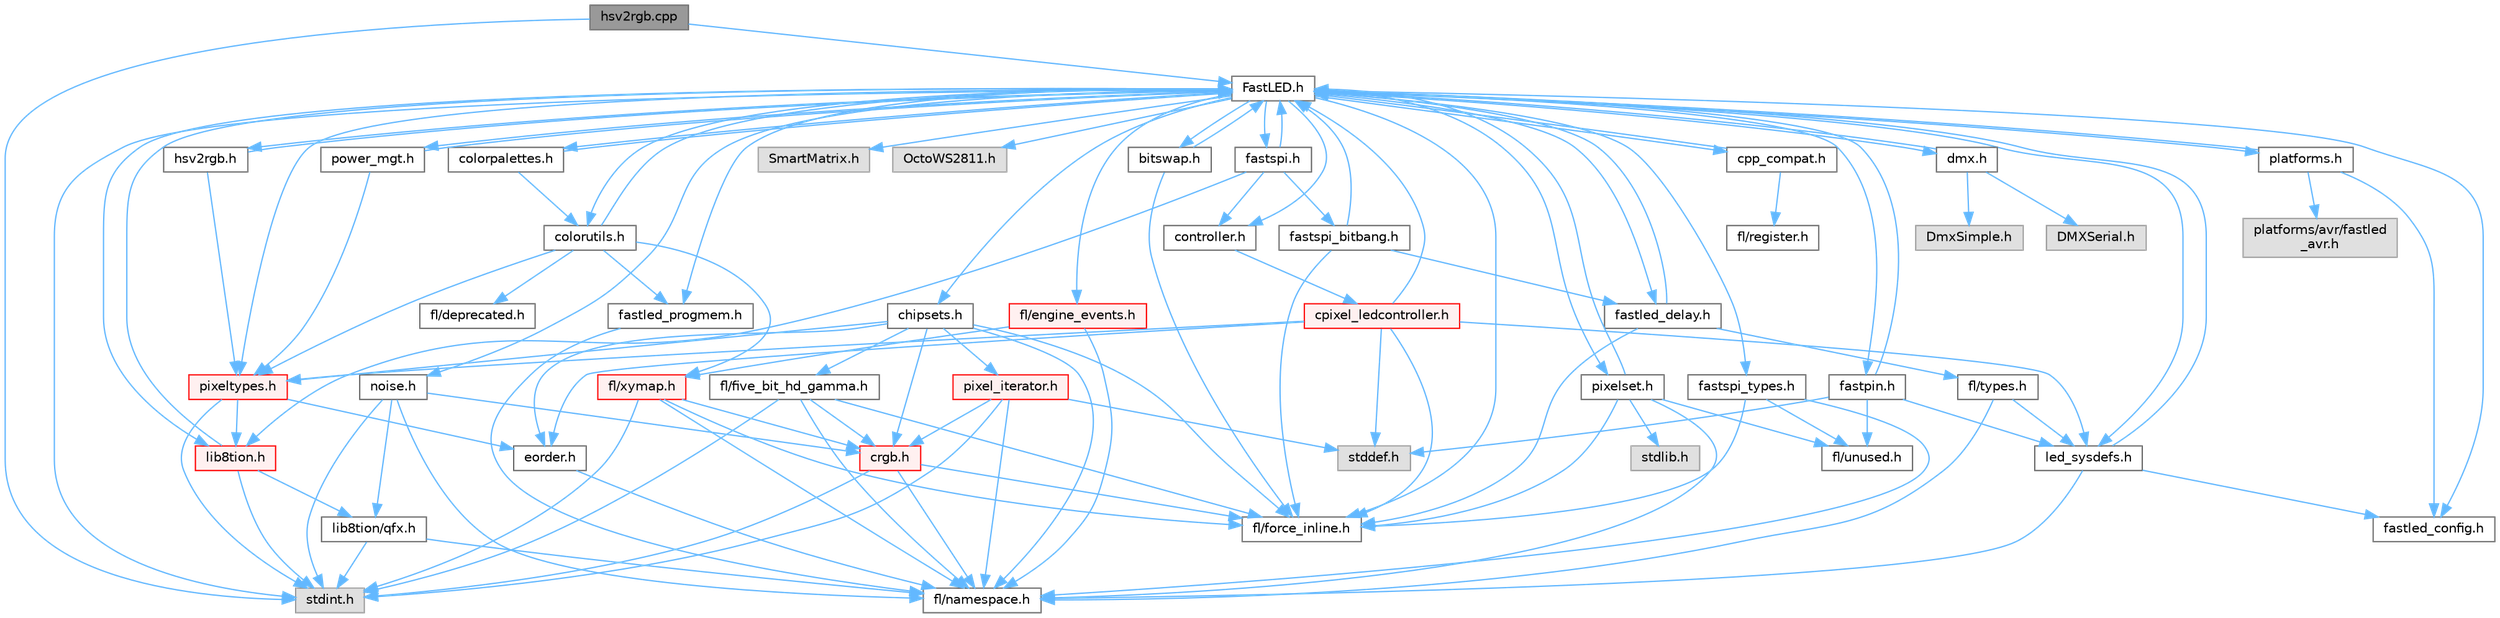 digraph "hsv2rgb.cpp"
{
 // INTERACTIVE_SVG=YES
 // LATEX_PDF_SIZE
  bgcolor="transparent";
  edge [fontname=Helvetica,fontsize=10,labelfontname=Helvetica,labelfontsize=10];
  node [fontname=Helvetica,fontsize=10,shape=box,height=0.2,width=0.4];
  Node1 [id="Node000001",label="hsv2rgb.cpp",height=0.2,width=0.4,color="gray40", fillcolor="grey60", style="filled", fontcolor="black",tooltip="Functions to convert from the HSV colorspace to the RGB colorspace."];
  Node1 -> Node2 [id="edge1_Node000001_Node000002",color="steelblue1",style="solid",tooltip=" "];
  Node2 [id="Node000002",label="stdint.h",height=0.2,width=0.4,color="grey60", fillcolor="#E0E0E0", style="filled",tooltip=" "];
  Node1 -> Node3 [id="edge2_Node000001_Node000003",color="steelblue1",style="solid",tooltip=" "];
  Node3 [id="Node000003",label="FastLED.h",height=0.2,width=0.4,color="grey40", fillcolor="white", style="filled",URL="$db/d97/_fast_l_e_d_8h.html",tooltip="central include file for FastLED, defines the CFastLED class/object"];
  Node3 -> Node2 [id="edge3_Node000003_Node000002",color="steelblue1",style="solid",tooltip=" "];
  Node3 -> Node4 [id="edge4_Node000003_Node000004",color="steelblue1",style="solid",tooltip=" "];
  Node4 [id="Node000004",label="SmartMatrix.h",height=0.2,width=0.4,color="grey60", fillcolor="#E0E0E0", style="filled",tooltip=" "];
  Node3 -> Node5 [id="edge5_Node000003_Node000005",color="steelblue1",style="solid",tooltip=" "];
  Node5 [id="Node000005",label="OctoWS2811.h",height=0.2,width=0.4,color="grey60", fillcolor="#E0E0E0", style="filled",tooltip=" "];
  Node3 -> Node6 [id="edge6_Node000003_Node000006",color="steelblue1",style="solid",tooltip=" "];
  Node6 [id="Node000006",label="fl/force_inline.h",height=0.2,width=0.4,color="grey40", fillcolor="white", style="filled",URL="$d8/d2d/fl_2force__inline_8h.html",tooltip=" "];
  Node3 -> Node7 [id="edge7_Node000003_Node000007",color="steelblue1",style="solid",tooltip=" "];
  Node7 [id="Node000007",label="cpp_compat.h",height=0.2,width=0.4,color="grey40", fillcolor="white", style="filled",URL="$d9/d13/cpp__compat_8h.html",tooltip="Compatibility functions based on C++ version."];
  Node7 -> Node3 [id="edge8_Node000007_Node000003",color="steelblue1",style="solid",tooltip=" "];
  Node7 -> Node8 [id="edge9_Node000007_Node000008",color="steelblue1",style="solid",tooltip=" "];
  Node8 [id="Node000008",label="fl/register.h",height=0.2,width=0.4,color="grey40", fillcolor="white", style="filled",URL="$d8/dc1/fl_2register_8h.html",tooltip=" "];
  Node3 -> Node9 [id="edge10_Node000003_Node000009",color="steelblue1",style="solid",tooltip=" "];
  Node9 [id="Node000009",label="fastled_config.h",height=0.2,width=0.4,color="grey40", fillcolor="white", style="filled",URL="$d5/d11/fastled__config_8h.html",tooltip="Contains definitions that can be used to configure FastLED at compile time."];
  Node3 -> Node10 [id="edge11_Node000003_Node000010",color="steelblue1",style="solid",tooltip=" "];
  Node10 [id="Node000010",label="led_sysdefs.h",height=0.2,width=0.4,color="grey40", fillcolor="white", style="filled",URL="$d9/d3e/led__sysdefs_8h.html",tooltip="Determines which platform system definitions to include."];
  Node10 -> Node3 [id="edge12_Node000010_Node000003",color="steelblue1",style="solid",tooltip=" "];
  Node10 -> Node9 [id="edge13_Node000010_Node000009",color="steelblue1",style="solid",tooltip=" "];
  Node10 -> Node11 [id="edge14_Node000010_Node000011",color="steelblue1",style="solid",tooltip=" "];
  Node11 [id="Node000011",label="fl/namespace.h",height=0.2,width=0.4,color="grey40", fillcolor="white", style="filled",URL="$df/d2a/namespace_8h.html",tooltip="Implements the FastLED namespace macros."];
  Node3 -> Node12 [id="edge15_Node000003_Node000012",color="steelblue1",style="solid",tooltip=" "];
  Node12 [id="Node000012",label="fastled_delay.h",height=0.2,width=0.4,color="grey40", fillcolor="white", style="filled",URL="$d0/da8/fastled__delay_8h.html",tooltip="Utility functions and classes for managing delay cycles."];
  Node12 -> Node3 [id="edge16_Node000012_Node000003",color="steelblue1",style="solid",tooltip=" "];
  Node12 -> Node13 [id="edge17_Node000012_Node000013",color="steelblue1",style="solid",tooltip=" "];
  Node13 [id="Node000013",label="fl/types.h",height=0.2,width=0.4,color="grey40", fillcolor="white", style="filled",URL="$d7/da1/fl_2types_8h.html",tooltip=" "];
  Node13 -> Node10 [id="edge18_Node000013_Node000010",color="steelblue1",style="solid",tooltip=" "];
  Node13 -> Node11 [id="edge19_Node000013_Node000011",color="steelblue1",style="solid",tooltip=" "];
  Node12 -> Node6 [id="edge20_Node000012_Node000006",color="steelblue1",style="solid",tooltip=" "];
  Node3 -> Node14 [id="edge21_Node000003_Node000014",color="steelblue1",style="solid",tooltip=" "];
  Node14 [id="Node000014",label="bitswap.h",height=0.2,width=0.4,color="grey40", fillcolor="white", style="filled",URL="$de/ded/bitswap_8h.html",tooltip="Functions for doing a rotation of bits/bytes used by parallel output."];
  Node14 -> Node3 [id="edge22_Node000014_Node000003",color="steelblue1",style="solid",tooltip=" "];
  Node14 -> Node6 [id="edge23_Node000014_Node000006",color="steelblue1",style="solid",tooltip=" "];
  Node3 -> Node15 [id="edge24_Node000003_Node000015",color="steelblue1",style="solid",tooltip=" "];
  Node15 [id="Node000015",label="controller.h",height=0.2,width=0.4,color="grey40", fillcolor="white", style="filled",URL="$d2/dd9/controller_8h.html",tooltip="deprecated: base definitions used by led controllers for writing out led data"];
  Node15 -> Node16 [id="edge25_Node000015_Node000016",color="steelblue1",style="solid",tooltip=" "];
  Node16 [id="Node000016",label="cpixel_ledcontroller.h",height=0.2,width=0.4,color="red", fillcolor="#FFF0F0", style="filled",URL="$d9/d57/cpixel__ledcontroller_8h.html",tooltip="defines the templated version of the CLEDController class"];
  Node16 -> Node17 [id="edge26_Node000016_Node000017",color="steelblue1",style="solid",tooltip=" "];
  Node17 [id="Node000017",label="stddef.h",height=0.2,width=0.4,color="grey60", fillcolor="#E0E0E0", style="filled",tooltip=" "];
  Node16 -> Node3 [id="edge27_Node000016_Node000003",color="steelblue1",style="solid",tooltip=" "];
  Node16 -> Node10 [id="edge28_Node000016_Node000010",color="steelblue1",style="solid",tooltip=" "];
  Node16 -> Node18 [id="edge29_Node000016_Node000018",color="steelblue1",style="solid",tooltip=" "];
  Node18 [id="Node000018",label="pixeltypes.h",height=0.2,width=0.4,color="red", fillcolor="#FFF0F0", style="filled",URL="$d2/dba/pixeltypes_8h.html",tooltip="Includes defintions for RGB and HSV pixels."];
  Node18 -> Node2 [id="edge30_Node000018_Node000002",color="steelblue1",style="solid",tooltip=" "];
  Node18 -> Node19 [id="edge31_Node000018_Node000019",color="steelblue1",style="solid",tooltip=" "];
  Node19 [id="Node000019",label="lib8tion.h",height=0.2,width=0.4,color="red", fillcolor="#FFF0F0", style="filled",URL="$df/da5/lib8tion_8h.html",tooltip="Fast, efficient 8-bit math functions specifically designed for high-performance LED programming."];
  Node19 -> Node3 [id="edge32_Node000019_Node000003",color="steelblue1",style="solid",tooltip=" "];
  Node19 -> Node2 [id="edge33_Node000019_Node000002",color="steelblue1",style="solid",tooltip=" "];
  Node19 -> Node22 [id="edge34_Node000019_Node000022",color="steelblue1",style="solid",tooltip=" "];
  Node22 [id="Node000022",label="lib8tion/qfx.h",height=0.2,width=0.4,color="grey40", fillcolor="white", style="filled",URL="$d2/d19/qfx_8h.html",tooltip=" "];
  Node22 -> Node2 [id="edge35_Node000022_Node000002",color="steelblue1",style="solid",tooltip=" "];
  Node22 -> Node11 [id="edge36_Node000022_Node000011",color="steelblue1",style="solid",tooltip=" "];
  Node18 -> Node33 [id="edge37_Node000018_Node000033",color="steelblue1",style="solid",tooltip=" "];
  Node33 [id="Node000033",label="eorder.h",height=0.2,width=0.4,color="grey40", fillcolor="white", style="filled",URL="$db/d07/eorder_8h.html",tooltip="Defines color channel ordering enumerations."];
  Node33 -> Node11 [id="edge38_Node000033_Node000011",color="steelblue1",style="solid",tooltip=" "];
  Node16 -> Node33 [id="edge39_Node000016_Node000033",color="steelblue1",style="solid",tooltip=" "];
  Node16 -> Node6 [id="edge40_Node000016_Node000006",color="steelblue1",style="solid",tooltip=" "];
  Node3 -> Node63 [id="edge41_Node000003_Node000063",color="steelblue1",style="solid",tooltip=" "];
  Node63 [id="Node000063",label="fastpin.h",height=0.2,width=0.4,color="grey40", fillcolor="white", style="filled",URL="$db/d65/fastpin_8h.html",tooltip="Class base definitions for defining fast pin access."];
  Node63 -> Node3 [id="edge42_Node000063_Node000003",color="steelblue1",style="solid",tooltip=" "];
  Node63 -> Node10 [id="edge43_Node000063_Node000010",color="steelblue1",style="solid",tooltip=" "];
  Node63 -> Node17 [id="edge44_Node000063_Node000017",color="steelblue1",style="solid",tooltip=" "];
  Node63 -> Node48 [id="edge45_Node000063_Node000048",color="steelblue1",style="solid",tooltip=" "];
  Node48 [id="Node000048",label="fl/unused.h",height=0.2,width=0.4,color="grey40", fillcolor="white", style="filled",URL="$d8/d4b/unused_8h.html",tooltip=" "];
  Node3 -> Node64 [id="edge46_Node000003_Node000064",color="steelblue1",style="solid",tooltip=" "];
  Node64 [id="Node000064",label="fastspi_types.h",height=0.2,width=0.4,color="grey40", fillcolor="white", style="filled",URL="$d2/ddb/fastspi__types_8h.html",tooltip="Data types and constants used by SPI interfaces."];
  Node64 -> Node6 [id="edge47_Node000064_Node000006",color="steelblue1",style="solid",tooltip=" "];
  Node64 -> Node11 [id="edge48_Node000064_Node000011",color="steelblue1",style="solid",tooltip=" "];
  Node64 -> Node48 [id="edge49_Node000064_Node000048",color="steelblue1",style="solid",tooltip=" "];
  Node3 -> Node65 [id="edge50_Node000003_Node000065",color="steelblue1",style="solid",tooltip=" "];
  Node65 [id="Node000065",label="dmx.h",height=0.2,width=0.4,color="grey40", fillcolor="white", style="filled",URL="$d3/de1/dmx_8h.html",tooltip="Defines the DMX512-based LED controllers."];
  Node65 -> Node3 [id="edge51_Node000065_Node000003",color="steelblue1",style="solid",tooltip=" "];
  Node65 -> Node66 [id="edge52_Node000065_Node000066",color="steelblue1",style="solid",tooltip=" "];
  Node66 [id="Node000066",label="DmxSimple.h",height=0.2,width=0.4,color="grey60", fillcolor="#E0E0E0", style="filled",tooltip=" "];
  Node65 -> Node67 [id="edge53_Node000065_Node000067",color="steelblue1",style="solid",tooltip=" "];
  Node67 [id="Node000067",label="DMXSerial.h",height=0.2,width=0.4,color="grey60", fillcolor="#E0E0E0", style="filled",tooltip=" "];
  Node3 -> Node68 [id="edge54_Node000003_Node000068",color="steelblue1",style="solid",tooltip=" "];
  Node68 [id="Node000068",label="platforms.h",height=0.2,width=0.4,color="grey40", fillcolor="white", style="filled",URL="$da/dc9/platforms_8h.html",tooltip="Determines which platforms headers to include."];
  Node68 -> Node3 [id="edge55_Node000068_Node000003",color="steelblue1",style="solid",tooltip=" "];
  Node68 -> Node9 [id="edge56_Node000068_Node000009",color="steelblue1",style="solid",tooltip=" "];
  Node68 -> Node69 [id="edge57_Node000068_Node000069",color="steelblue1",style="solid",tooltip=" "];
  Node69 [id="Node000069",label="platforms/avr/fastled\l_avr.h",height=0.2,width=0.4,color="grey60", fillcolor="#E0E0E0", style="filled",tooltip=" "];
  Node3 -> Node70 [id="edge58_Node000003_Node000070",color="steelblue1",style="solid",tooltip=" "];
  Node70 [id="Node000070",label="fastled_progmem.h",height=0.2,width=0.4,color="grey40", fillcolor="white", style="filled",URL="$df/dab/fastled__progmem_8h.html",tooltip="Wrapper definitions to allow seamless use of PROGMEM in environments that have it."];
  Node70 -> Node11 [id="edge59_Node000070_Node000011",color="steelblue1",style="solid",tooltip=" "];
  Node3 -> Node19 [id="edge60_Node000003_Node000019",color="steelblue1",style="solid",tooltip=" "];
  Node3 -> Node18 [id="edge61_Node000003_Node000018",color="steelblue1",style="solid",tooltip=" "];
  Node3 -> Node71 [id="edge62_Node000003_Node000071",color="steelblue1",style="solid",tooltip=" "];
  Node71 [id="Node000071",label="hsv2rgb.h",height=0.2,width=0.4,color="grey40", fillcolor="white", style="filled",URL="$de/d9a/hsv2rgb_8h.html",tooltip="Functions to convert from the HSV colorspace to the RGB colorspace."];
  Node71 -> Node3 [id="edge63_Node000071_Node000003",color="steelblue1",style="solid",tooltip=" "];
  Node71 -> Node18 [id="edge64_Node000071_Node000018",color="steelblue1",style="solid",tooltip=" "];
  Node3 -> Node72 [id="edge65_Node000003_Node000072",color="steelblue1",style="solid",tooltip=" "];
  Node72 [id="Node000072",label="colorutils.h",height=0.2,width=0.4,color="grey40", fillcolor="white", style="filled",URL="$d1/dfb/colorutils_8h.html",tooltip="Utility functions for color fill, palettes, blending, and more."];
  Node72 -> Node3 [id="edge66_Node000072_Node000003",color="steelblue1",style="solid",tooltip=" "];
  Node72 -> Node18 [id="edge67_Node000072_Node000018",color="steelblue1",style="solid",tooltip=" "];
  Node72 -> Node70 [id="edge68_Node000072_Node000070",color="steelblue1",style="solid",tooltip=" "];
  Node72 -> Node51 [id="edge69_Node000072_Node000051",color="steelblue1",style="solid",tooltip=" "];
  Node51 [id="Node000051",label="fl/xymap.h",height=0.2,width=0.4,color="red", fillcolor="#FFF0F0", style="filled",URL="$d6/dc9/fl_2xymap_8h.html",tooltip=" "];
  Node51 -> Node2 [id="edge70_Node000051_Node000002",color="steelblue1",style="solid",tooltip=" "];
  Node51 -> Node26 [id="edge71_Node000051_Node000026",color="steelblue1",style="solid",tooltip=" "];
  Node26 [id="Node000026",label="crgb.h",height=0.2,width=0.4,color="red", fillcolor="#FFF0F0", style="filled",URL="$db/dd1/crgb_8h.html",tooltip="Defines the red, green, and blue (RGB) pixel struct."];
  Node26 -> Node2 [id="edge72_Node000026_Node000002",color="steelblue1",style="solid",tooltip=" "];
  Node26 -> Node11 [id="edge73_Node000026_Node000011",color="steelblue1",style="solid",tooltip=" "];
  Node26 -> Node6 [id="edge74_Node000026_Node000006",color="steelblue1",style="solid",tooltip=" "];
  Node51 -> Node6 [id="edge75_Node000051_Node000006",color="steelblue1",style="solid",tooltip=" "];
  Node51 -> Node11 [id="edge76_Node000051_Node000011",color="steelblue1",style="solid",tooltip=" "];
  Node72 -> Node73 [id="edge77_Node000072_Node000073",color="steelblue1",style="solid",tooltip=" "];
  Node73 [id="Node000073",label="fl/deprecated.h",height=0.2,width=0.4,color="grey40", fillcolor="white", style="filled",URL="$d4/dce/deprecated_8h.html",tooltip=" "];
  Node3 -> Node74 [id="edge78_Node000003_Node000074",color="steelblue1",style="solid",tooltip=" "];
  Node74 [id="Node000074",label="pixelset.h",height=0.2,width=0.4,color="grey40", fillcolor="white", style="filled",URL="$d4/d46/pixelset_8h.html",tooltip="Declares classes for managing logical groups of LEDs."];
  Node74 -> Node3 [id="edge79_Node000074_Node000003",color="steelblue1",style="solid",tooltip=" "];
  Node74 -> Node6 [id="edge80_Node000074_Node000006",color="steelblue1",style="solid",tooltip=" "];
  Node74 -> Node48 [id="edge81_Node000074_Node000048",color="steelblue1",style="solid",tooltip=" "];
  Node74 -> Node75 [id="edge82_Node000074_Node000075",color="steelblue1",style="solid",tooltip=" "];
  Node75 [id="Node000075",label="stdlib.h",height=0.2,width=0.4,color="grey60", fillcolor="#E0E0E0", style="filled",tooltip=" "];
  Node74 -> Node11 [id="edge83_Node000074_Node000011",color="steelblue1",style="solid",tooltip=" "];
  Node3 -> Node76 [id="edge84_Node000003_Node000076",color="steelblue1",style="solid",tooltip=" "];
  Node76 [id="Node000076",label="colorpalettes.h",height=0.2,width=0.4,color="grey40", fillcolor="white", style="filled",URL="$dc/dcc/colorpalettes_8h.html",tooltip="Declarations for the predefined color palettes supplied by FastLED."];
  Node76 -> Node3 [id="edge85_Node000076_Node000003",color="steelblue1",style="solid",tooltip=" "];
  Node76 -> Node72 [id="edge86_Node000076_Node000072",color="steelblue1",style="solid",tooltip=" "];
  Node3 -> Node77 [id="edge87_Node000003_Node000077",color="steelblue1",style="solid",tooltip=" "];
  Node77 [id="Node000077",label="noise.h",height=0.2,width=0.4,color="grey40", fillcolor="white", style="filled",URL="$d1/d31/noise_8h.html",tooltip="Functions to generate and fill arrays with noise."];
  Node77 -> Node2 [id="edge88_Node000077_Node000002",color="steelblue1",style="solid",tooltip=" "];
  Node77 -> Node26 [id="edge89_Node000077_Node000026",color="steelblue1",style="solid",tooltip=" "];
  Node77 -> Node11 [id="edge90_Node000077_Node000011",color="steelblue1",style="solid",tooltip=" "];
  Node77 -> Node22 [id="edge91_Node000077_Node000022",color="steelblue1",style="solid",tooltip=" "];
  Node3 -> Node78 [id="edge92_Node000003_Node000078",color="steelblue1",style="solid",tooltip=" "];
  Node78 [id="Node000078",label="power_mgt.h",height=0.2,width=0.4,color="grey40", fillcolor="white", style="filled",URL="$dc/d5b/power__mgt_8h.html",tooltip="Functions to limit the power used by FastLED."];
  Node78 -> Node3 [id="edge93_Node000078_Node000003",color="steelblue1",style="solid",tooltip=" "];
  Node78 -> Node18 [id="edge94_Node000078_Node000018",color="steelblue1",style="solid",tooltip=" "];
  Node3 -> Node79 [id="edge95_Node000003_Node000079",color="steelblue1",style="solid",tooltip=" "];
  Node79 [id="Node000079",label="fastspi.h",height=0.2,width=0.4,color="grey40", fillcolor="white", style="filled",URL="$d6/ddc/fastspi_8h.html",tooltip="Serial peripheral interface (SPI) definitions per platform."];
  Node79 -> Node3 [id="edge96_Node000079_Node000003",color="steelblue1",style="solid",tooltip=" "];
  Node79 -> Node15 [id="edge97_Node000079_Node000015",color="steelblue1",style="solid",tooltip=" "];
  Node79 -> Node19 [id="edge98_Node000079_Node000019",color="steelblue1",style="solid",tooltip=" "];
  Node79 -> Node80 [id="edge99_Node000079_Node000080",color="steelblue1",style="solid",tooltip=" "];
  Node80 [id="Node000080",label="fastspi_bitbang.h",height=0.2,width=0.4,color="grey40", fillcolor="white", style="filled",URL="$d9/d8d/fastspi__bitbang_8h.html",tooltip="Software SPI (aka bit-banging) support."];
  Node80 -> Node3 [id="edge100_Node000080_Node000003",color="steelblue1",style="solid",tooltip=" "];
  Node80 -> Node12 [id="edge101_Node000080_Node000012",color="steelblue1",style="solid",tooltip=" "];
  Node80 -> Node6 [id="edge102_Node000080_Node000006",color="steelblue1",style="solid",tooltip=" "];
  Node3 -> Node81 [id="edge103_Node000003_Node000081",color="steelblue1",style="solid",tooltip=" "];
  Node81 [id="Node000081",label="chipsets.h",height=0.2,width=0.4,color="grey40", fillcolor="white", style="filled",URL="$db/d66/chipsets_8h.html",tooltip="Contains the bulk of the definitions for the various LED chipsets supported."];
  Node81 -> Node18 [id="edge104_Node000081_Node000018",color="steelblue1",style="solid",tooltip=" "];
  Node81 -> Node44 [id="edge105_Node000081_Node000044",color="steelblue1",style="solid",tooltip=" "];
  Node44 [id="Node000044",label="fl/five_bit_hd_gamma.h",height=0.2,width=0.4,color="grey40", fillcolor="white", style="filled",URL="$dc/d44/five__bit__hd__gamma_8h.html",tooltip="Declares functions for five-bit gamma correction."];
  Node44 -> Node2 [id="edge106_Node000044_Node000002",color="steelblue1",style="solid",tooltip=" "];
  Node44 -> Node11 [id="edge107_Node000044_Node000011",color="steelblue1",style="solid",tooltip=" "];
  Node44 -> Node6 [id="edge108_Node000044_Node000006",color="steelblue1",style="solid",tooltip=" "];
  Node44 -> Node26 [id="edge109_Node000044_Node000026",color="steelblue1",style="solid",tooltip=" "];
  Node81 -> Node6 [id="edge110_Node000081_Node000006",color="steelblue1",style="solid",tooltip=" "];
  Node81 -> Node46 [id="edge111_Node000081_Node000046",color="steelblue1",style="solid",tooltip=" "];
  Node46 [id="Node000046",label="pixel_iterator.h",height=0.2,width=0.4,color="red", fillcolor="#FFF0F0", style="filled",URL="$d8/d6c/pixel__iterator_8h.html",tooltip="Non-templated low level pixel data writing class."];
  Node46 -> Node17 [id="edge112_Node000046_Node000017",color="steelblue1",style="solid",tooltip=" "];
  Node46 -> Node2 [id="edge113_Node000046_Node000002",color="steelblue1",style="solid",tooltip=" "];
  Node46 -> Node11 [id="edge114_Node000046_Node000011",color="steelblue1",style="solid",tooltip=" "];
  Node46 -> Node26 [id="edge115_Node000046_Node000026",color="steelblue1",style="solid",tooltip=" "];
  Node81 -> Node26 [id="edge116_Node000081_Node000026",color="steelblue1",style="solid",tooltip=" "];
  Node81 -> Node33 [id="edge117_Node000081_Node000033",color="steelblue1",style="solid",tooltip=" "];
  Node81 -> Node11 [id="edge118_Node000081_Node000011",color="steelblue1",style="solid",tooltip=" "];
  Node3 -> Node49 [id="edge119_Node000003_Node000049",color="steelblue1",style="solid",tooltip=" "];
  Node49 [id="Node000049",label="fl/engine_events.h",height=0.2,width=0.4,color="red", fillcolor="#FFF0F0", style="filled",URL="$dc/dd9/fl_2engine__events_8h.html",tooltip=" "];
  Node49 -> Node51 [id="edge120_Node000049_Node000051",color="steelblue1",style="solid",tooltip=" "];
  Node49 -> Node11 [id="edge121_Node000049_Node000011",color="steelblue1",style="solid",tooltip=" "];
}
